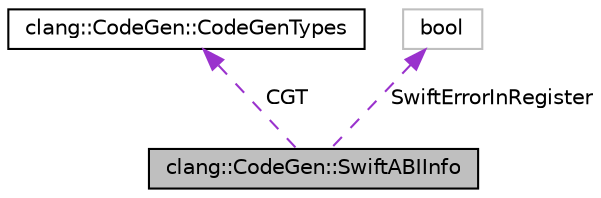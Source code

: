 digraph "clang::CodeGen::SwiftABIInfo"
{
 // LATEX_PDF_SIZE
  bgcolor="transparent";
  edge [fontname="Helvetica",fontsize="10",labelfontname="Helvetica",labelfontsize="10"];
  node [fontname="Helvetica",fontsize="10",shape=record];
  Node1 [label="clang::CodeGen::SwiftABIInfo",height=0.2,width=0.4,color="black", fillcolor="grey75", style="filled", fontcolor="black",tooltip="Target specific hooks for defining how a type should be passed or returned from functions with one of..."];
  Node2 -> Node1 [dir="back",color="darkorchid3",fontsize="10",style="dashed",label=" CGT" ,fontname="Helvetica"];
  Node2 [label="clang::CodeGen::CodeGenTypes",height=0.2,width=0.4,color="black",URL="$classclang_1_1CodeGen_1_1CodeGenTypes.html",tooltip="This class organizes the cross-module state that is used while lowering AST types to LLVM types."];
  Node3 -> Node1 [dir="back",color="darkorchid3",fontsize="10",style="dashed",label=" SwiftErrorInRegister" ,fontname="Helvetica"];
  Node3 [label="bool",height=0.2,width=0.4,color="grey75",tooltip=" "];
}
